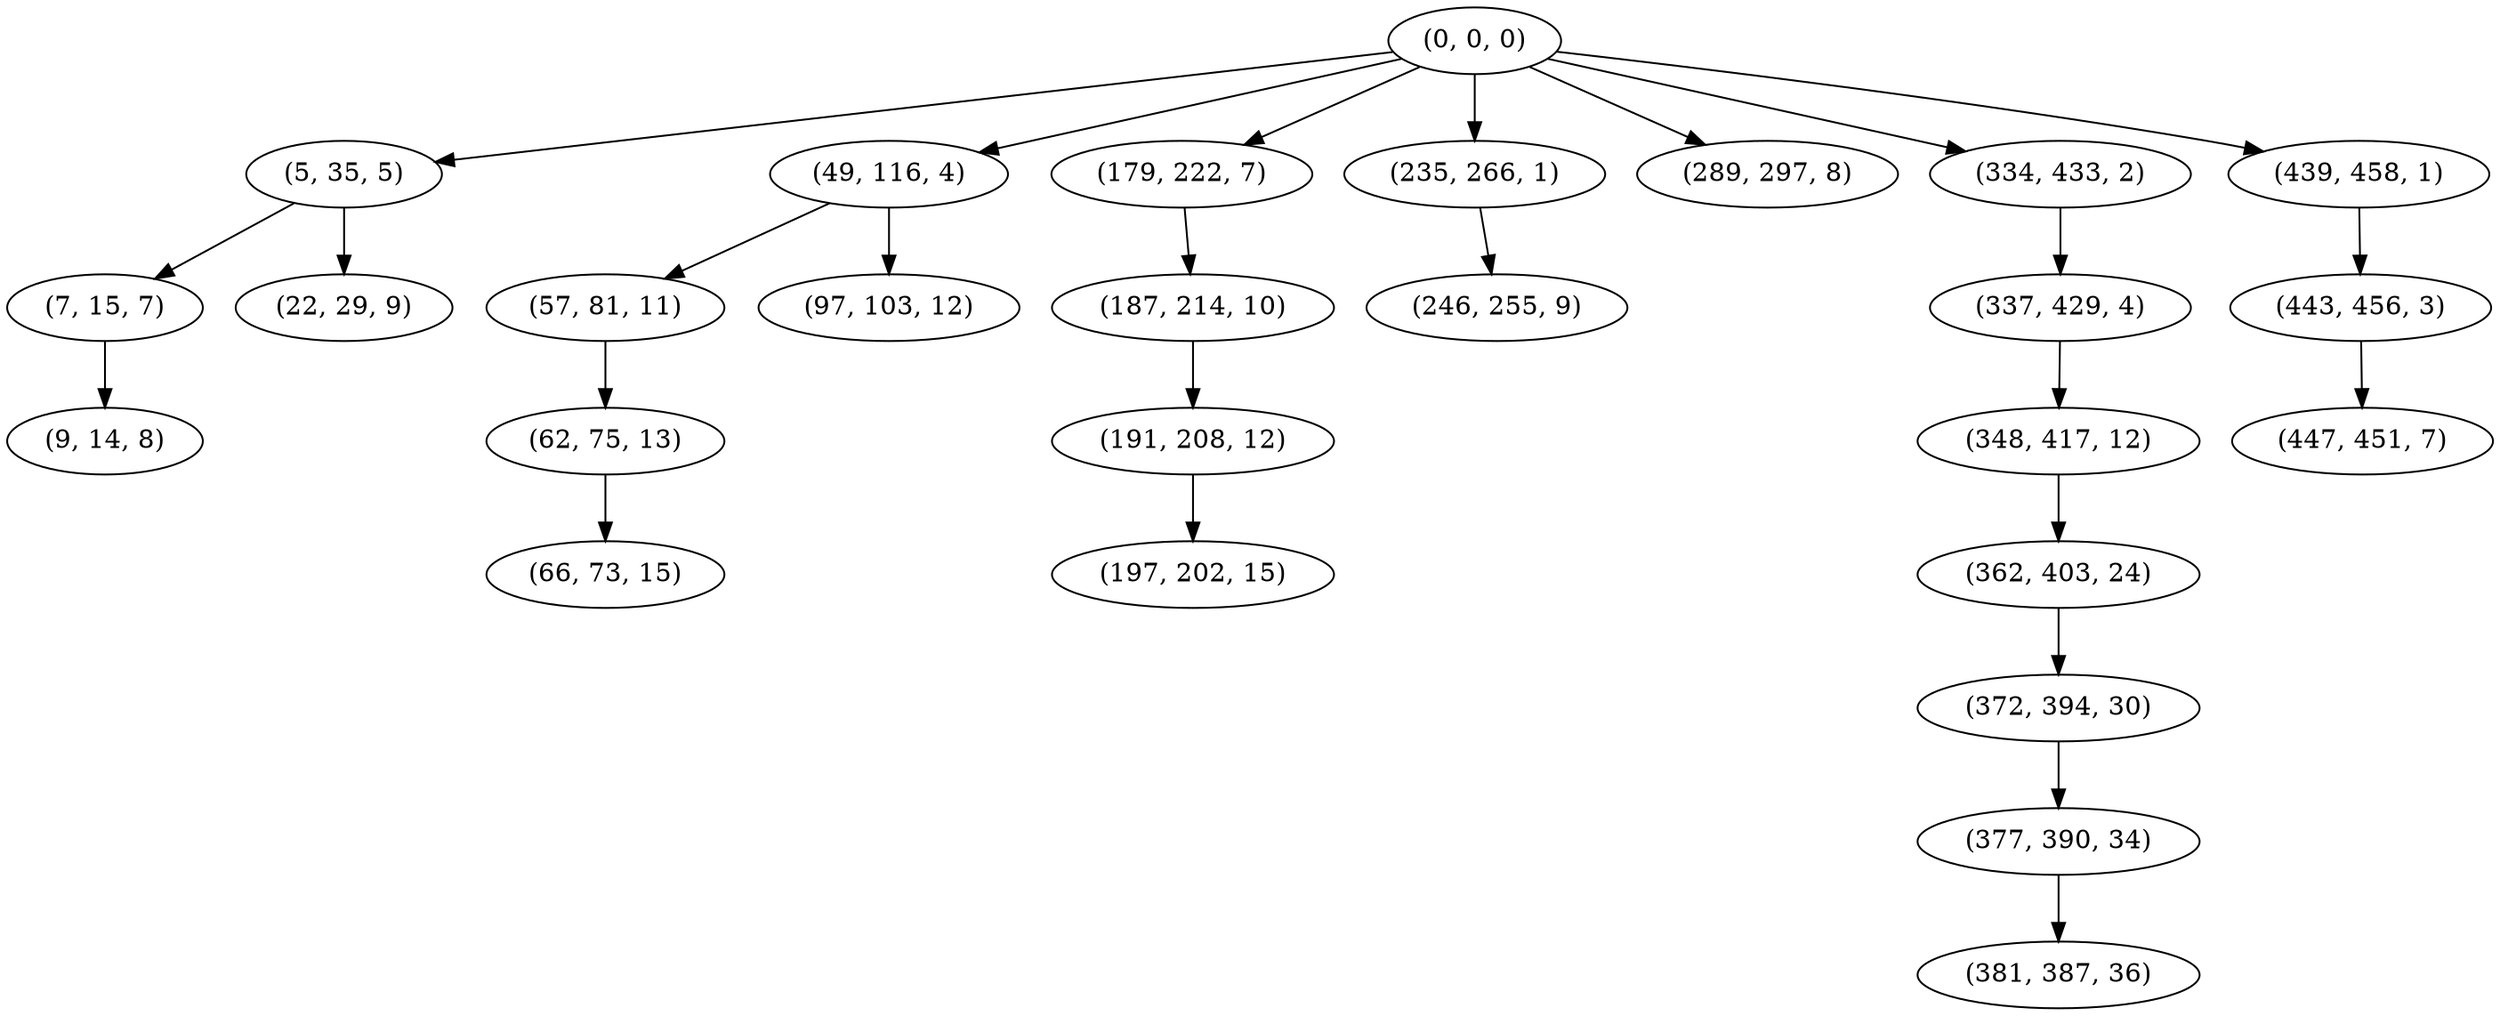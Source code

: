 digraph tree {
    "(0, 0, 0)";
    "(5, 35, 5)";
    "(7, 15, 7)";
    "(9, 14, 8)";
    "(22, 29, 9)";
    "(49, 116, 4)";
    "(57, 81, 11)";
    "(62, 75, 13)";
    "(66, 73, 15)";
    "(97, 103, 12)";
    "(179, 222, 7)";
    "(187, 214, 10)";
    "(191, 208, 12)";
    "(197, 202, 15)";
    "(235, 266, 1)";
    "(246, 255, 9)";
    "(289, 297, 8)";
    "(334, 433, 2)";
    "(337, 429, 4)";
    "(348, 417, 12)";
    "(362, 403, 24)";
    "(372, 394, 30)";
    "(377, 390, 34)";
    "(381, 387, 36)";
    "(439, 458, 1)";
    "(443, 456, 3)";
    "(447, 451, 7)";
    "(0, 0, 0)" -> "(5, 35, 5)";
    "(0, 0, 0)" -> "(49, 116, 4)";
    "(0, 0, 0)" -> "(179, 222, 7)";
    "(0, 0, 0)" -> "(235, 266, 1)";
    "(0, 0, 0)" -> "(289, 297, 8)";
    "(0, 0, 0)" -> "(334, 433, 2)";
    "(0, 0, 0)" -> "(439, 458, 1)";
    "(5, 35, 5)" -> "(7, 15, 7)";
    "(5, 35, 5)" -> "(22, 29, 9)";
    "(7, 15, 7)" -> "(9, 14, 8)";
    "(49, 116, 4)" -> "(57, 81, 11)";
    "(49, 116, 4)" -> "(97, 103, 12)";
    "(57, 81, 11)" -> "(62, 75, 13)";
    "(62, 75, 13)" -> "(66, 73, 15)";
    "(179, 222, 7)" -> "(187, 214, 10)";
    "(187, 214, 10)" -> "(191, 208, 12)";
    "(191, 208, 12)" -> "(197, 202, 15)";
    "(235, 266, 1)" -> "(246, 255, 9)";
    "(334, 433, 2)" -> "(337, 429, 4)";
    "(337, 429, 4)" -> "(348, 417, 12)";
    "(348, 417, 12)" -> "(362, 403, 24)";
    "(362, 403, 24)" -> "(372, 394, 30)";
    "(372, 394, 30)" -> "(377, 390, 34)";
    "(377, 390, 34)" -> "(381, 387, 36)";
    "(439, 458, 1)" -> "(443, 456, 3)";
    "(443, 456, 3)" -> "(447, 451, 7)";
}

